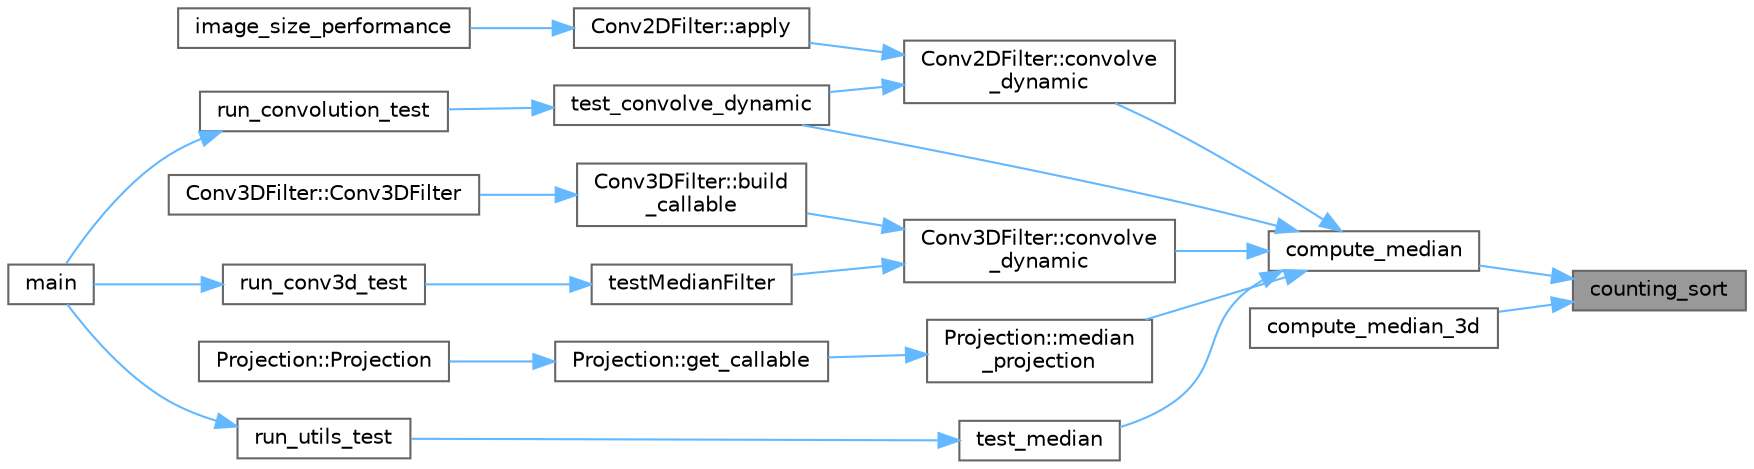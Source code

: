 digraph "counting_sort"
{
 // LATEX_PDF_SIZE
  bgcolor="transparent";
  edge [fontname=Helvetica,fontsize=10,labelfontname=Helvetica,labelfontsize=10];
  node [fontname=Helvetica,fontsize=10,shape=box,height=0.2,width=0.4];
  rankdir="RL";
  Node1 [id="Node000001",label="counting_sort",height=0.2,width=0.4,color="gray40", fillcolor="grey60", style="filled", fontcolor="black",tooltip=" "];
  Node1 -> Node2 [id="edge1_Node000001_Node000002",dir="back",color="steelblue1",style="solid",tooltip=" "];
  Node2 [id="Node000002",label="compute_median",height=0.2,width=0.4,color="grey40", fillcolor="white", style="filled",URL="$auxiliary_8cpp.html#a122d5d7e2bc5130d640ccd74dce53f43",tooltip=" "];
  Node2 -> Node3 [id="edge2_Node000002_Node000003",dir="back",color="steelblue1",style="solid",tooltip=" "];
  Node3 [id="Node000003",label="Conv2DFilter::convolve\l_dynamic",height=0.2,width=0.4,color="grey40", fillcolor="white", style="filled",URL="$class_conv2_d_filter.html#a8bd31b94b547c18e1d86eb248af9682c",tooltip=" "];
  Node3 -> Node4 [id="edge3_Node000003_Node000004",dir="back",color="steelblue1",style="solid",tooltip=" "];
  Node4 [id="Node000004",label="Conv2DFilter::apply",height=0.2,width=0.4,color="grey40", fillcolor="white", style="filled",URL="$class_conv2_d_filter.html#ab572324898845788b12eb0d5d2fa9ea9",tooltip=" "];
  Node4 -> Node5 [id="edge4_Node000004_Node000005",dir="back",color="steelblue1",style="solid",tooltip=" "];
  Node5 [id="Node000005",label="image_size_performance",height=0.2,width=0.4,color="grey40", fillcolor="white", style="filled",URL="$auxiliary_8cpp.html#afcc370f7ad9b4286895e9f1d22128f5f",tooltip=" "];
  Node3 -> Node6 [id="edge5_Node000003_Node000006",dir="back",color="steelblue1",style="solid",tooltip=" "];
  Node6 [id="Node000006",label="test_convolve_dynamic",height=0.2,width=0.4,color="grey40", fillcolor="white", style="filled",URL="$conv2d__test_8cpp.html#a985da319bb428ca4eb9423a7110c9a9a",tooltip=" "];
  Node6 -> Node7 [id="edge6_Node000006_Node000007",dir="back",color="steelblue1",style="solid",tooltip=" "];
  Node7 [id="Node000007",label="run_convolution_test",height=0.2,width=0.4,color="grey40", fillcolor="white", style="filled",URL="$conv2d__test_8cpp.html#a23a82a1892959695fd2fce931018c24b",tooltip=" "];
  Node7 -> Node8 [id="edge7_Node000007_Node000008",dir="back",color="steelblue1",style="solid",tooltip=" "];
  Node8 [id="Node000008",label="main",height=0.2,width=0.4,color="grey40", fillcolor="white", style="filled",URL="$run__tests_8cpp.html#a3c04138a5bfe5d72780bb7e82a18e627",tooltip=" "];
  Node2 -> Node9 [id="edge8_Node000002_Node000009",dir="back",color="steelblue1",style="solid",tooltip=" "];
  Node9 [id="Node000009",label="Conv3DFilter::convolve\l_dynamic",height=0.2,width=0.4,color="grey40", fillcolor="white", style="filled",URL="$class_conv3_d_filter.html#a4c4730e06e78d4851aeaf3f193fea0a3",tooltip=" "];
  Node9 -> Node10 [id="edge9_Node000009_Node000010",dir="back",color="steelblue1",style="solid",tooltip=" "];
  Node10 [id="Node000010",label="Conv3DFilter::build\l_callable",height=0.2,width=0.4,color="grey40", fillcolor="white", style="filled",URL="$class_conv3_d_filter.html#a55e9392e0872e89c7bb3db75176df64f",tooltip=" "];
  Node10 -> Node11 [id="edge10_Node000010_Node000011",dir="back",color="steelblue1",style="solid",tooltip=" "];
  Node11 [id="Node000011",label="Conv3DFilter::Conv3DFilter",height=0.2,width=0.4,color="grey40", fillcolor="white", style="filled",URL="$class_conv3_d_filter.html#a3dd23c237fd23336b772b5dfd5335957",tooltip=" "];
  Node9 -> Node12 [id="edge11_Node000009_Node000012",dir="back",color="steelblue1",style="solid",tooltip=" "];
  Node12 [id="Node000012",label="testMedianFilter",height=0.2,width=0.4,color="grey40", fillcolor="white", style="filled",URL="$conv3d__test_8cpp.html#a3165d469149c1bcf4da36285f4126e7a",tooltip=" "];
  Node12 -> Node13 [id="edge12_Node000012_Node000013",dir="back",color="steelblue1",style="solid",tooltip=" "];
  Node13 [id="Node000013",label="run_conv3d_test",height=0.2,width=0.4,color="grey40", fillcolor="white", style="filled",URL="$conv3d__test_8cpp.html#a3add3d83c189dfa76e7d548d53105f06",tooltip=" "];
  Node13 -> Node8 [id="edge13_Node000013_Node000008",dir="back",color="steelblue1",style="solid",tooltip=" "];
  Node2 -> Node14 [id="edge14_Node000002_Node000014",dir="back",color="steelblue1",style="solid",tooltip=" "];
  Node14 [id="Node000014",label="Projection::median\l_projection",height=0.2,width=0.4,color="grey40", fillcolor="white", style="filled",URL="$class_projection.html#ad3fef6cd671c493e88f435308477f10e",tooltip=" "];
  Node14 -> Node15 [id="edge15_Node000014_Node000015",dir="back",color="steelblue1",style="solid",tooltip=" "];
  Node15 [id="Node000015",label="Projection::get_callable",height=0.2,width=0.4,color="grey40", fillcolor="white", style="filled",URL="$class_projection.html#a63138841c13ef5730a3598a6faf05bfa",tooltip=" "];
  Node15 -> Node16 [id="edge16_Node000015_Node000016",dir="back",color="steelblue1",style="solid",tooltip=" "];
  Node16 [id="Node000016",label="Projection::Projection",height=0.2,width=0.4,color="grey40", fillcolor="white", style="filled",URL="$class_projection.html#a5c001b0cceced62202c06551c9b09c49",tooltip=" "];
  Node2 -> Node6 [id="edge17_Node000002_Node000006",dir="back",color="steelblue1",style="solid",tooltip=" "];
  Node2 -> Node17 [id="edge18_Node000002_Node000017",dir="back",color="steelblue1",style="solid",tooltip=" "];
  Node17 [id="Node000017",label="test_median",height=0.2,width=0.4,color="grey40", fillcolor="white", style="filled",URL="$utils__test_8cpp.html#a77e7d0daa74ed8b743cd88dfb95625c9",tooltip=" "];
  Node17 -> Node18 [id="edge19_Node000017_Node000018",dir="back",color="steelblue1",style="solid",tooltip=" "];
  Node18 [id="Node000018",label="run_utils_test",height=0.2,width=0.4,color="grey40", fillcolor="white", style="filled",URL="$utils__test_8cpp.html#af024c6ad46f7833ee25f5bd619487d33",tooltip=" "];
  Node18 -> Node8 [id="edge20_Node000018_Node000008",dir="back",color="steelblue1",style="solid",tooltip=" "];
  Node1 -> Node19 [id="edge21_Node000001_Node000019",dir="back",color="steelblue1",style="solid",tooltip=" "];
  Node19 [id="Node000019",label="compute_median_3d",height=0.2,width=0.4,color="grey40", fillcolor="white", style="filled",URL="$auxiliary_8cpp.html#afb613b3887273df9815f0752784aa1d3",tooltip=" "];
}
